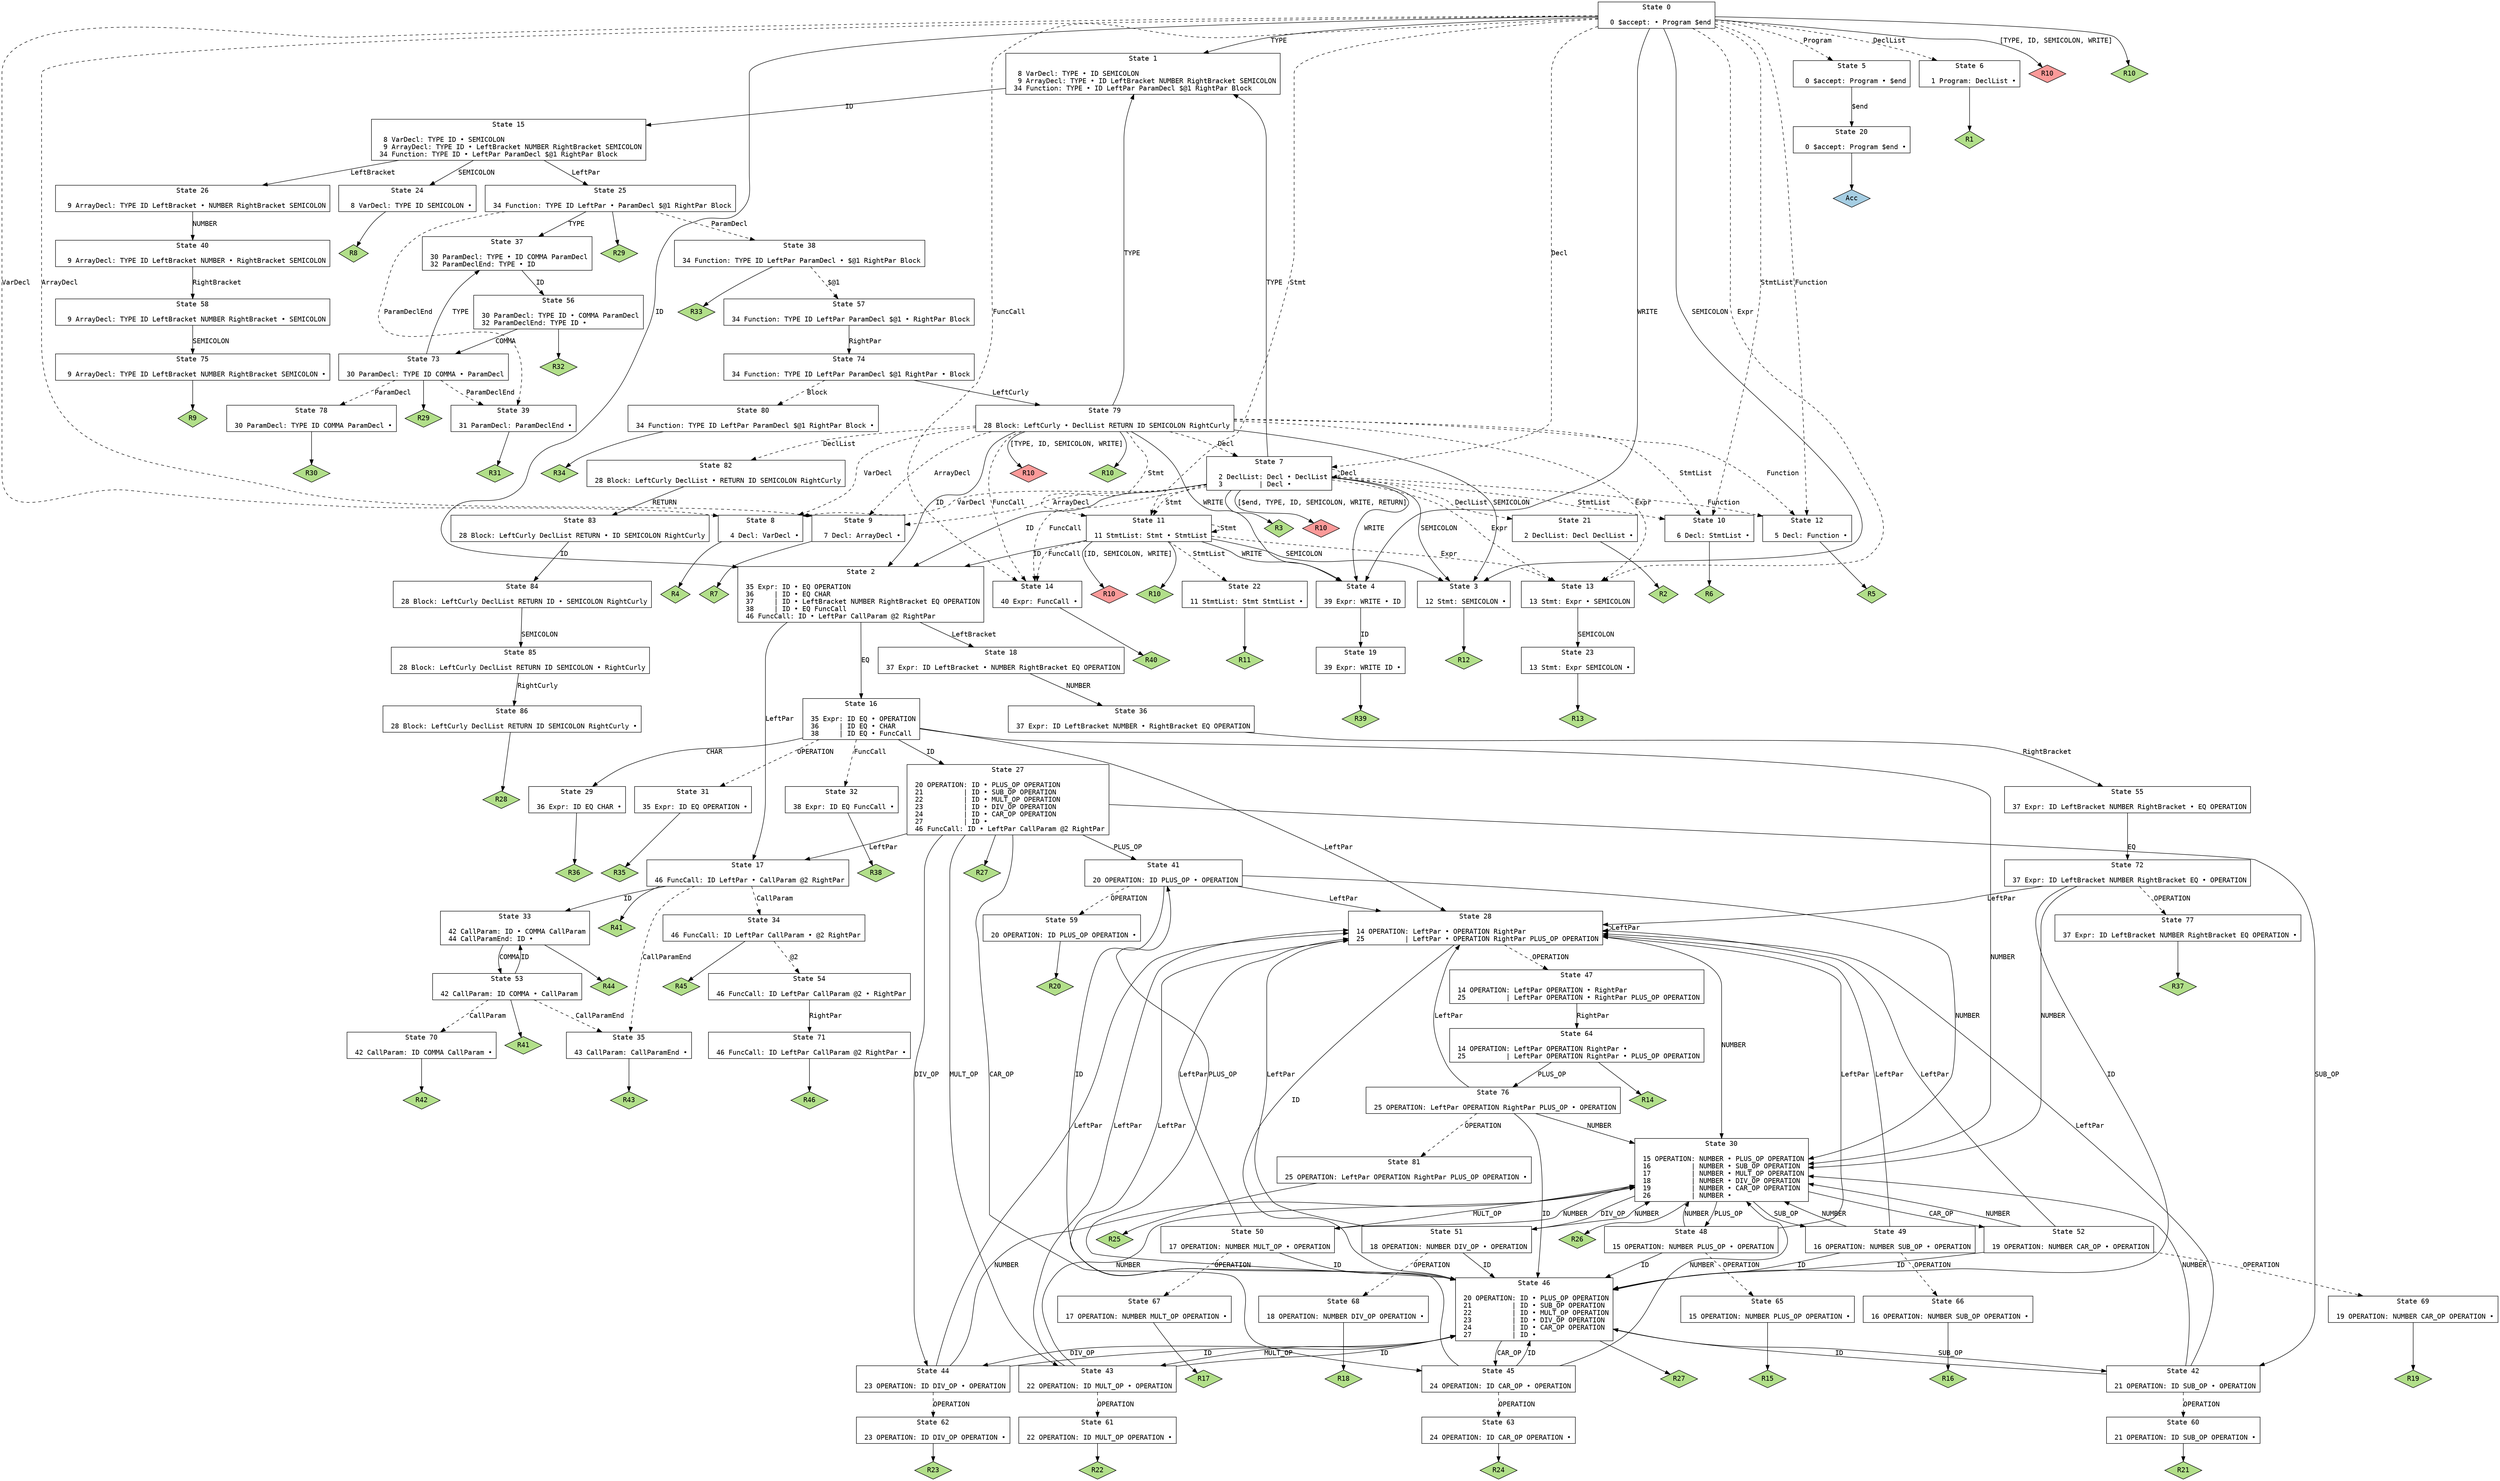 // Generated by GNU Bison 3.8.2.
// Report bugs to <bug-bison@gnu.org>.
// Home page: <https://www.gnu.org/software/bison/>.

digraph "parser.y"
{
  node [fontname = courier, shape = box, colorscheme = paired6]
  edge [fontname = courier]

  0 [label="State 0\n\l  0 $accept: • Program $end\l"]
  0 -> 1 [style=solid label="TYPE"]
  0 -> 2 [style=solid label="ID"]
  0 -> 3 [style=solid label="SEMICOLON"]
  0 -> 4 [style=solid label="WRITE"]
  0 -> 5 [style=dashed label="Program"]
  0 -> 6 [style=dashed label="DeclList"]
  0 -> 7 [style=dashed label="Decl"]
  0 -> 8 [style=dashed label="VarDecl"]
  0 -> 9 [style=dashed label="ArrayDecl"]
  0 -> 10 [style=dashed label="StmtList"]
  0 -> 11 [style=dashed label="Stmt"]
  0 -> 12 [style=dashed label="Function"]
  0 -> 13 [style=dashed label="Expr"]
  0 -> 14 [style=dashed label="FuncCall"]
  0 -> "0R10d" [label="[TYPE, ID, SEMICOLON, WRITE]", style=solid]
 "0R10d" [label="R10", fillcolor=5, shape=diamond, style=filled]
  0 -> "0R10" [style=solid]
 "0R10" [label="R10", fillcolor=3, shape=diamond, style=filled]
  1 [label="State 1\n\l  8 VarDecl: TYPE • ID SEMICOLON\l  9 ArrayDecl: TYPE • ID LeftBracket NUMBER RightBracket SEMICOLON\l 34 Function: TYPE • ID LeftPar ParamDecl $@1 RightPar Block\l"]
  1 -> 15 [style=solid label="ID"]
  2 [label="State 2\n\l 35 Expr: ID • EQ OPERATION\l 36     | ID • EQ CHAR\l 37     | ID • LeftBracket NUMBER RightBracket EQ OPERATION\l 38     | ID • EQ FuncCall\l 46 FuncCall: ID • LeftPar CallParam @2 RightPar\l"]
  2 -> 16 [style=solid label="EQ"]
  2 -> 17 [style=solid label="LeftPar"]
  2 -> 18 [style=solid label="LeftBracket"]
  3 [label="State 3\n\l 12 Stmt: SEMICOLON •\l"]
  3 -> "3R12" [style=solid]
 "3R12" [label="R12", fillcolor=3, shape=diamond, style=filled]
  4 [label="State 4\n\l 39 Expr: WRITE • ID\l"]
  4 -> 19 [style=solid label="ID"]
  5 [label="State 5\n\l  0 $accept: Program • $end\l"]
  5 -> 20 [style=solid label="$end"]
  6 [label="State 6\n\l  1 Program: DeclList •\l"]
  6 -> "6R1" [style=solid]
 "6R1" [label="R1", fillcolor=3, shape=diamond, style=filled]
  7 [label="State 7\n\l  2 DeclList: Decl • DeclList\l  3         | Decl •\l"]
  7 -> 1 [style=solid label="TYPE"]
  7 -> 2 [style=solid label="ID"]
  7 -> 3 [style=solid label="SEMICOLON"]
  7 -> 4 [style=solid label="WRITE"]
  7 -> 21 [style=dashed label="DeclList"]
  7 -> 7 [style=dashed label="Decl"]
  7 -> 8 [style=dashed label="VarDecl"]
  7 -> 9 [style=dashed label="ArrayDecl"]
  7 -> 10 [style=dashed label="StmtList"]
  7 -> 11 [style=dashed label="Stmt"]
  7 -> 12 [style=dashed label="Function"]
  7 -> 13 [style=dashed label="Expr"]
  7 -> 14 [style=dashed label="FuncCall"]
  7 -> "7R3" [style=solid]
 "7R3" [label="R3", fillcolor=3, shape=diamond, style=filled]
  7 -> "7R10d" [label="[$end, TYPE, ID, SEMICOLON, WRITE, RETURN]", style=solid]
 "7R10d" [label="R10", fillcolor=5, shape=diamond, style=filled]
  8 [label="State 8\n\l  4 Decl: VarDecl •\l"]
  8 -> "8R4" [style=solid]
 "8R4" [label="R4", fillcolor=3, shape=diamond, style=filled]
  9 [label="State 9\n\l  7 Decl: ArrayDecl •\l"]
  9 -> "9R7" [style=solid]
 "9R7" [label="R7", fillcolor=3, shape=diamond, style=filled]
  10 [label="State 10\n\l  6 Decl: StmtList •\l"]
  10 -> "10R6" [style=solid]
 "10R6" [label="R6", fillcolor=3, shape=diamond, style=filled]
  11 [label="State 11\n\l 11 StmtList: Stmt • StmtList\l"]
  11 -> 2 [style=solid label="ID"]
  11 -> 3 [style=solid label="SEMICOLON"]
  11 -> 4 [style=solid label="WRITE"]
  11 -> 22 [style=dashed label="StmtList"]
  11 -> 11 [style=dashed label="Stmt"]
  11 -> 13 [style=dashed label="Expr"]
  11 -> 14 [style=dashed label="FuncCall"]
  11 -> "11R10d" [label="[ID, SEMICOLON, WRITE]", style=solid]
 "11R10d" [label="R10", fillcolor=5, shape=diamond, style=filled]
  11 -> "11R10" [style=solid]
 "11R10" [label="R10", fillcolor=3, shape=diamond, style=filled]
  12 [label="State 12\n\l  5 Decl: Function •\l"]
  12 -> "12R5" [style=solid]
 "12R5" [label="R5", fillcolor=3, shape=diamond, style=filled]
  13 [label="State 13\n\l 13 Stmt: Expr • SEMICOLON\l"]
  13 -> 23 [style=solid label="SEMICOLON"]
  14 [label="State 14\n\l 40 Expr: FuncCall •\l"]
  14 -> "14R40" [style=solid]
 "14R40" [label="R40", fillcolor=3, shape=diamond, style=filled]
  15 [label="State 15\n\l  8 VarDecl: TYPE ID • SEMICOLON\l  9 ArrayDecl: TYPE ID • LeftBracket NUMBER RightBracket SEMICOLON\l 34 Function: TYPE ID • LeftPar ParamDecl $@1 RightPar Block\l"]
  15 -> 24 [style=solid label="SEMICOLON"]
  15 -> 25 [style=solid label="LeftPar"]
  15 -> 26 [style=solid label="LeftBracket"]
  16 [label="State 16\n\l 35 Expr: ID EQ • OPERATION\l 36     | ID EQ • CHAR\l 38     | ID EQ • FuncCall\l"]
  16 -> 27 [style=solid label="ID"]
  16 -> 28 [style=solid label="LeftPar"]
  16 -> 29 [style=solid label="CHAR"]
  16 -> 30 [style=solid label="NUMBER"]
  16 -> 31 [style=dashed label="OPERATION"]
  16 -> 32 [style=dashed label="FuncCall"]
  17 [label="State 17\n\l 46 FuncCall: ID LeftPar • CallParam @2 RightPar\l"]
  17 -> 33 [style=solid label="ID"]
  17 -> 34 [style=dashed label="CallParam"]
  17 -> 35 [style=dashed label="CallParamEnd"]
  17 -> "17R41" [style=solid]
 "17R41" [label="R41", fillcolor=3, shape=diamond, style=filled]
  18 [label="State 18\n\l 37 Expr: ID LeftBracket • NUMBER RightBracket EQ OPERATION\l"]
  18 -> 36 [style=solid label="NUMBER"]
  19 [label="State 19\n\l 39 Expr: WRITE ID •\l"]
  19 -> "19R39" [style=solid]
 "19R39" [label="R39", fillcolor=3, shape=diamond, style=filled]
  20 [label="State 20\n\l  0 $accept: Program $end •\l"]
  20 -> "20R0" [style=solid]
 "20R0" [label="Acc", fillcolor=1, shape=diamond, style=filled]
  21 [label="State 21\n\l  2 DeclList: Decl DeclList •\l"]
  21 -> "21R2" [style=solid]
 "21R2" [label="R2", fillcolor=3, shape=diamond, style=filled]
  22 [label="State 22\n\l 11 StmtList: Stmt StmtList •\l"]
  22 -> "22R11" [style=solid]
 "22R11" [label="R11", fillcolor=3, shape=diamond, style=filled]
  23 [label="State 23\n\l 13 Stmt: Expr SEMICOLON •\l"]
  23 -> "23R13" [style=solid]
 "23R13" [label="R13", fillcolor=3, shape=diamond, style=filled]
  24 [label="State 24\n\l  8 VarDecl: TYPE ID SEMICOLON •\l"]
  24 -> "24R8" [style=solid]
 "24R8" [label="R8", fillcolor=3, shape=diamond, style=filled]
  25 [label="State 25\n\l 34 Function: TYPE ID LeftPar • ParamDecl $@1 RightPar Block\l"]
  25 -> 37 [style=solid label="TYPE"]
  25 -> 38 [style=dashed label="ParamDecl"]
  25 -> 39 [style=dashed label="ParamDeclEnd"]
  25 -> "25R29" [style=solid]
 "25R29" [label="R29", fillcolor=3, shape=diamond, style=filled]
  26 [label="State 26\n\l  9 ArrayDecl: TYPE ID LeftBracket • NUMBER RightBracket SEMICOLON\l"]
  26 -> 40 [style=solid label="NUMBER"]
  27 [label="State 27\n\l 20 OPERATION: ID • PLUS_OP OPERATION\l 21          | ID • SUB_OP OPERATION\l 22          | ID • MULT_OP OPERATION\l 23          | ID • DIV_OP OPERATION\l 24          | ID • CAR_OP OPERATION\l 27          | ID •\l 46 FuncCall: ID • LeftPar CallParam @2 RightPar\l"]
  27 -> 41 [style=solid label="PLUS_OP"]
  27 -> 42 [style=solid label="SUB_OP"]
  27 -> 43 [style=solid label="MULT_OP"]
  27 -> 44 [style=solid label="DIV_OP"]
  27 -> 45 [style=solid label="CAR_OP"]
  27 -> 17 [style=solid label="LeftPar"]
  27 -> "27R27" [style=solid]
 "27R27" [label="R27", fillcolor=3, shape=diamond, style=filled]
  28 [label="State 28\n\l 14 OPERATION: LeftPar • OPERATION RightPar\l 25          | LeftPar • OPERATION RightPar PLUS_OP OPERATION\l"]
  28 -> 46 [style=solid label="ID"]
  28 -> 28 [style=solid label="LeftPar"]
  28 -> 30 [style=solid label="NUMBER"]
  28 -> 47 [style=dashed label="OPERATION"]
  29 [label="State 29\n\l 36 Expr: ID EQ CHAR •\l"]
  29 -> "29R36" [style=solid]
 "29R36" [label="R36", fillcolor=3, shape=diamond, style=filled]
  30 [label="State 30\n\l 15 OPERATION: NUMBER • PLUS_OP OPERATION\l 16          | NUMBER • SUB_OP OPERATION\l 17          | NUMBER • MULT_OP OPERATION\l 18          | NUMBER • DIV_OP OPERATION\l 19          | NUMBER • CAR_OP OPERATION\l 26          | NUMBER •\l"]
  30 -> 48 [style=solid label="PLUS_OP"]
  30 -> 49 [style=solid label="SUB_OP"]
  30 -> 50 [style=solid label="MULT_OP"]
  30 -> 51 [style=solid label="DIV_OP"]
  30 -> 52 [style=solid label="CAR_OP"]
  30 -> "30R26" [style=solid]
 "30R26" [label="R26", fillcolor=3, shape=diamond, style=filled]
  31 [label="State 31\n\l 35 Expr: ID EQ OPERATION •\l"]
  31 -> "31R35" [style=solid]
 "31R35" [label="R35", fillcolor=3, shape=diamond, style=filled]
  32 [label="State 32\n\l 38 Expr: ID EQ FuncCall •\l"]
  32 -> "32R38" [style=solid]
 "32R38" [label="R38", fillcolor=3, shape=diamond, style=filled]
  33 [label="State 33\n\l 42 CallParam: ID • COMMA CallParam\l 44 CallParamEnd: ID •\l"]
  33 -> 53 [style=solid label="COMMA"]
  33 -> "33R44" [style=solid]
 "33R44" [label="R44", fillcolor=3, shape=diamond, style=filled]
  34 [label="State 34\n\l 46 FuncCall: ID LeftPar CallParam • @2 RightPar\l"]
  34 -> 54 [style=dashed label="@2"]
  34 -> "34R45" [style=solid]
 "34R45" [label="R45", fillcolor=3, shape=diamond, style=filled]
  35 [label="State 35\n\l 43 CallParam: CallParamEnd •\l"]
  35 -> "35R43" [style=solid]
 "35R43" [label="R43", fillcolor=3, shape=diamond, style=filled]
  36 [label="State 36\n\l 37 Expr: ID LeftBracket NUMBER • RightBracket EQ OPERATION\l"]
  36 -> 55 [style=solid label="RightBracket"]
  37 [label="State 37\n\l 30 ParamDecl: TYPE • ID COMMA ParamDecl\l 32 ParamDeclEnd: TYPE • ID\l"]
  37 -> 56 [style=solid label="ID"]
  38 [label="State 38\n\l 34 Function: TYPE ID LeftPar ParamDecl • $@1 RightPar Block\l"]
  38 -> 57 [style=dashed label="$@1"]
  38 -> "38R33" [style=solid]
 "38R33" [label="R33", fillcolor=3, shape=diamond, style=filled]
  39 [label="State 39\n\l 31 ParamDecl: ParamDeclEnd •\l"]
  39 -> "39R31" [style=solid]
 "39R31" [label="R31", fillcolor=3, shape=diamond, style=filled]
  40 [label="State 40\n\l  9 ArrayDecl: TYPE ID LeftBracket NUMBER • RightBracket SEMICOLON\l"]
  40 -> 58 [style=solid label="RightBracket"]
  41 [label="State 41\n\l 20 OPERATION: ID PLUS_OP • OPERATION\l"]
  41 -> 46 [style=solid label="ID"]
  41 -> 28 [style=solid label="LeftPar"]
  41 -> 30 [style=solid label="NUMBER"]
  41 -> 59 [style=dashed label="OPERATION"]
  42 [label="State 42\n\l 21 OPERATION: ID SUB_OP • OPERATION\l"]
  42 -> 46 [style=solid label="ID"]
  42 -> 28 [style=solid label="LeftPar"]
  42 -> 30 [style=solid label="NUMBER"]
  42 -> 60 [style=dashed label="OPERATION"]
  43 [label="State 43\n\l 22 OPERATION: ID MULT_OP • OPERATION\l"]
  43 -> 46 [style=solid label="ID"]
  43 -> 28 [style=solid label="LeftPar"]
  43 -> 30 [style=solid label="NUMBER"]
  43 -> 61 [style=dashed label="OPERATION"]
  44 [label="State 44\n\l 23 OPERATION: ID DIV_OP • OPERATION\l"]
  44 -> 46 [style=solid label="ID"]
  44 -> 28 [style=solid label="LeftPar"]
  44 -> 30 [style=solid label="NUMBER"]
  44 -> 62 [style=dashed label="OPERATION"]
  45 [label="State 45\n\l 24 OPERATION: ID CAR_OP • OPERATION\l"]
  45 -> 46 [style=solid label="ID"]
  45 -> 28 [style=solid label="LeftPar"]
  45 -> 30 [style=solid label="NUMBER"]
  45 -> 63 [style=dashed label="OPERATION"]
  46 [label="State 46\n\l 20 OPERATION: ID • PLUS_OP OPERATION\l 21          | ID • SUB_OP OPERATION\l 22          | ID • MULT_OP OPERATION\l 23          | ID • DIV_OP OPERATION\l 24          | ID • CAR_OP OPERATION\l 27          | ID •\l"]
  46 -> 41 [style=solid label="PLUS_OP"]
  46 -> 42 [style=solid label="SUB_OP"]
  46 -> 43 [style=solid label="MULT_OP"]
  46 -> 44 [style=solid label="DIV_OP"]
  46 -> 45 [style=solid label="CAR_OP"]
  46 -> "46R27" [style=solid]
 "46R27" [label="R27", fillcolor=3, shape=diamond, style=filled]
  47 [label="State 47\n\l 14 OPERATION: LeftPar OPERATION • RightPar\l 25          | LeftPar OPERATION • RightPar PLUS_OP OPERATION\l"]
  47 -> 64 [style=solid label="RightPar"]
  48 [label="State 48\n\l 15 OPERATION: NUMBER PLUS_OP • OPERATION\l"]
  48 -> 46 [style=solid label="ID"]
  48 -> 28 [style=solid label="LeftPar"]
  48 -> 30 [style=solid label="NUMBER"]
  48 -> 65 [style=dashed label="OPERATION"]
  49 [label="State 49\n\l 16 OPERATION: NUMBER SUB_OP • OPERATION\l"]
  49 -> 46 [style=solid label="ID"]
  49 -> 28 [style=solid label="LeftPar"]
  49 -> 30 [style=solid label="NUMBER"]
  49 -> 66 [style=dashed label="OPERATION"]
  50 [label="State 50\n\l 17 OPERATION: NUMBER MULT_OP • OPERATION\l"]
  50 -> 46 [style=solid label="ID"]
  50 -> 28 [style=solid label="LeftPar"]
  50 -> 30 [style=solid label="NUMBER"]
  50 -> 67 [style=dashed label="OPERATION"]
  51 [label="State 51\n\l 18 OPERATION: NUMBER DIV_OP • OPERATION\l"]
  51 -> 46 [style=solid label="ID"]
  51 -> 28 [style=solid label="LeftPar"]
  51 -> 30 [style=solid label="NUMBER"]
  51 -> 68 [style=dashed label="OPERATION"]
  52 [label="State 52\n\l 19 OPERATION: NUMBER CAR_OP • OPERATION\l"]
  52 -> 46 [style=solid label="ID"]
  52 -> 28 [style=solid label="LeftPar"]
  52 -> 30 [style=solid label="NUMBER"]
  52 -> 69 [style=dashed label="OPERATION"]
  53 [label="State 53\n\l 42 CallParam: ID COMMA • CallParam\l"]
  53 -> 33 [style=solid label="ID"]
  53 -> 70 [style=dashed label="CallParam"]
  53 -> 35 [style=dashed label="CallParamEnd"]
  53 -> "53R41" [style=solid]
 "53R41" [label="R41", fillcolor=3, shape=diamond, style=filled]
  54 [label="State 54\n\l 46 FuncCall: ID LeftPar CallParam @2 • RightPar\l"]
  54 -> 71 [style=solid label="RightPar"]
  55 [label="State 55\n\l 37 Expr: ID LeftBracket NUMBER RightBracket • EQ OPERATION\l"]
  55 -> 72 [style=solid label="EQ"]
  56 [label="State 56\n\l 30 ParamDecl: TYPE ID • COMMA ParamDecl\l 32 ParamDeclEnd: TYPE ID •\l"]
  56 -> 73 [style=solid label="COMMA"]
  56 -> "56R32" [style=solid]
 "56R32" [label="R32", fillcolor=3, shape=diamond, style=filled]
  57 [label="State 57\n\l 34 Function: TYPE ID LeftPar ParamDecl $@1 • RightPar Block\l"]
  57 -> 74 [style=solid label="RightPar"]
  58 [label="State 58\n\l  9 ArrayDecl: TYPE ID LeftBracket NUMBER RightBracket • SEMICOLON\l"]
  58 -> 75 [style=solid label="SEMICOLON"]
  59 [label="State 59\n\l 20 OPERATION: ID PLUS_OP OPERATION •\l"]
  59 -> "59R20" [style=solid]
 "59R20" [label="R20", fillcolor=3, shape=diamond, style=filled]
  60 [label="State 60\n\l 21 OPERATION: ID SUB_OP OPERATION •\l"]
  60 -> "60R21" [style=solid]
 "60R21" [label="R21", fillcolor=3, shape=diamond, style=filled]
  61 [label="State 61\n\l 22 OPERATION: ID MULT_OP OPERATION •\l"]
  61 -> "61R22" [style=solid]
 "61R22" [label="R22", fillcolor=3, shape=diamond, style=filled]
  62 [label="State 62\n\l 23 OPERATION: ID DIV_OP OPERATION •\l"]
  62 -> "62R23" [style=solid]
 "62R23" [label="R23", fillcolor=3, shape=diamond, style=filled]
  63 [label="State 63\n\l 24 OPERATION: ID CAR_OP OPERATION •\l"]
  63 -> "63R24" [style=solid]
 "63R24" [label="R24", fillcolor=3, shape=diamond, style=filled]
  64 [label="State 64\n\l 14 OPERATION: LeftPar OPERATION RightPar •\l 25          | LeftPar OPERATION RightPar • PLUS_OP OPERATION\l"]
  64 -> 76 [style=solid label="PLUS_OP"]
  64 -> "64R14" [style=solid]
 "64R14" [label="R14", fillcolor=3, shape=diamond, style=filled]
  65 [label="State 65\n\l 15 OPERATION: NUMBER PLUS_OP OPERATION •\l"]
  65 -> "65R15" [style=solid]
 "65R15" [label="R15", fillcolor=3, shape=diamond, style=filled]
  66 [label="State 66\n\l 16 OPERATION: NUMBER SUB_OP OPERATION •\l"]
  66 -> "66R16" [style=solid]
 "66R16" [label="R16", fillcolor=3, shape=diamond, style=filled]
  67 [label="State 67\n\l 17 OPERATION: NUMBER MULT_OP OPERATION •\l"]
  67 -> "67R17" [style=solid]
 "67R17" [label="R17", fillcolor=3, shape=diamond, style=filled]
  68 [label="State 68\n\l 18 OPERATION: NUMBER DIV_OP OPERATION •\l"]
  68 -> "68R18" [style=solid]
 "68R18" [label="R18", fillcolor=3, shape=diamond, style=filled]
  69 [label="State 69\n\l 19 OPERATION: NUMBER CAR_OP OPERATION •\l"]
  69 -> "69R19" [style=solid]
 "69R19" [label="R19", fillcolor=3, shape=diamond, style=filled]
  70 [label="State 70\n\l 42 CallParam: ID COMMA CallParam •\l"]
  70 -> "70R42" [style=solid]
 "70R42" [label="R42", fillcolor=3, shape=diamond, style=filled]
  71 [label="State 71\n\l 46 FuncCall: ID LeftPar CallParam @2 RightPar •\l"]
  71 -> "71R46" [style=solid]
 "71R46" [label="R46", fillcolor=3, shape=diamond, style=filled]
  72 [label="State 72\n\l 37 Expr: ID LeftBracket NUMBER RightBracket EQ • OPERATION\l"]
  72 -> 46 [style=solid label="ID"]
  72 -> 28 [style=solid label="LeftPar"]
  72 -> 30 [style=solid label="NUMBER"]
  72 -> 77 [style=dashed label="OPERATION"]
  73 [label="State 73\n\l 30 ParamDecl: TYPE ID COMMA • ParamDecl\l"]
  73 -> 37 [style=solid label="TYPE"]
  73 -> 78 [style=dashed label="ParamDecl"]
  73 -> 39 [style=dashed label="ParamDeclEnd"]
  73 -> "73R29" [style=solid]
 "73R29" [label="R29", fillcolor=3, shape=diamond, style=filled]
  74 [label="State 74\n\l 34 Function: TYPE ID LeftPar ParamDecl $@1 RightPar • Block\l"]
  74 -> 79 [style=solid label="LeftCurly"]
  74 -> 80 [style=dashed label="Block"]
  75 [label="State 75\n\l  9 ArrayDecl: TYPE ID LeftBracket NUMBER RightBracket SEMICOLON •\l"]
  75 -> "75R9" [style=solid]
 "75R9" [label="R9", fillcolor=3, shape=diamond, style=filled]
  76 [label="State 76\n\l 25 OPERATION: LeftPar OPERATION RightPar PLUS_OP • OPERATION\l"]
  76 -> 46 [style=solid label="ID"]
  76 -> 28 [style=solid label="LeftPar"]
  76 -> 30 [style=solid label="NUMBER"]
  76 -> 81 [style=dashed label="OPERATION"]
  77 [label="State 77\n\l 37 Expr: ID LeftBracket NUMBER RightBracket EQ OPERATION •\l"]
  77 -> "77R37" [style=solid]
 "77R37" [label="R37", fillcolor=3, shape=diamond, style=filled]
  78 [label="State 78\n\l 30 ParamDecl: TYPE ID COMMA ParamDecl •\l"]
  78 -> "78R30" [style=solid]
 "78R30" [label="R30", fillcolor=3, shape=diamond, style=filled]
  79 [label="State 79\n\l 28 Block: LeftCurly • DeclList RETURN ID SEMICOLON RightCurly\l"]
  79 -> 1 [style=solid label="TYPE"]
  79 -> 2 [style=solid label="ID"]
  79 -> 3 [style=solid label="SEMICOLON"]
  79 -> 4 [style=solid label="WRITE"]
  79 -> 82 [style=dashed label="DeclList"]
  79 -> 7 [style=dashed label="Decl"]
  79 -> 8 [style=dashed label="VarDecl"]
  79 -> 9 [style=dashed label="ArrayDecl"]
  79 -> 10 [style=dashed label="StmtList"]
  79 -> 11 [style=dashed label="Stmt"]
  79 -> 12 [style=dashed label="Function"]
  79 -> 13 [style=dashed label="Expr"]
  79 -> 14 [style=dashed label="FuncCall"]
  79 -> "79R10d" [label="[TYPE, ID, SEMICOLON, WRITE]", style=solid]
 "79R10d" [label="R10", fillcolor=5, shape=diamond, style=filled]
  79 -> "79R10" [style=solid]
 "79R10" [label="R10", fillcolor=3, shape=diamond, style=filled]
  80 [label="State 80\n\l 34 Function: TYPE ID LeftPar ParamDecl $@1 RightPar Block •\l"]
  80 -> "80R34" [style=solid]
 "80R34" [label="R34", fillcolor=3, shape=diamond, style=filled]
  81 [label="State 81\n\l 25 OPERATION: LeftPar OPERATION RightPar PLUS_OP OPERATION •\l"]
  81 -> "81R25" [style=solid]
 "81R25" [label="R25", fillcolor=3, shape=diamond, style=filled]
  82 [label="State 82\n\l 28 Block: LeftCurly DeclList • RETURN ID SEMICOLON RightCurly\l"]
  82 -> 83 [style=solid label="RETURN"]
  83 [label="State 83\n\l 28 Block: LeftCurly DeclList RETURN • ID SEMICOLON RightCurly\l"]
  83 -> 84 [style=solid label="ID"]
  84 [label="State 84\n\l 28 Block: LeftCurly DeclList RETURN ID • SEMICOLON RightCurly\l"]
  84 -> 85 [style=solid label="SEMICOLON"]
  85 [label="State 85\n\l 28 Block: LeftCurly DeclList RETURN ID SEMICOLON • RightCurly\l"]
  85 -> 86 [style=solid label="RightCurly"]
  86 [label="State 86\n\l 28 Block: LeftCurly DeclList RETURN ID SEMICOLON RightCurly •\l"]
  86 -> "86R28" [style=solid]
 "86R28" [label="R28", fillcolor=3, shape=diamond, style=filled]
}

